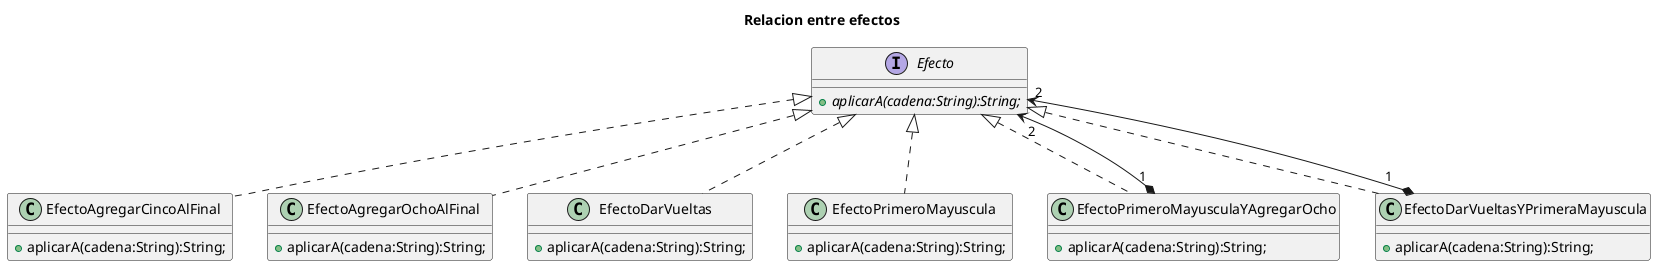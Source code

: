 @startuml
title Relacion entre efectos

interface Efecto{
    +{abstract}aplicarA(cadena:String):String;
}

class EfectoAgregarCincoAlFinal implements Efecto{
     +aplicarA(cadena:String):String;
}
class EfectoAgregarOchoAlFinal implements Efecto{
    +aplicarA(cadena:String):String;
}
class EfectoDarVueltas implements Efecto{
     +aplicarA(cadena:String):String;
}

class EfectoPrimeroMayuscula implements Efecto {
     +aplicarA(cadena:String):String;
}

class EfectoPrimeroMayusculaYAgregarOcho implements Efecto {
     +aplicarA(cadena:String):String;
}

EfectoPrimeroMayusculaYAgregarOcho *--> Efecto: "1" "2"

class EfectoDarVueltasYPrimeraMayuscula implements Efecto{
     +aplicarA(cadena:String):String;
}
EfectoDarVueltasYPrimeraMayuscula *--> Efecto: "1" "2"
@enduml